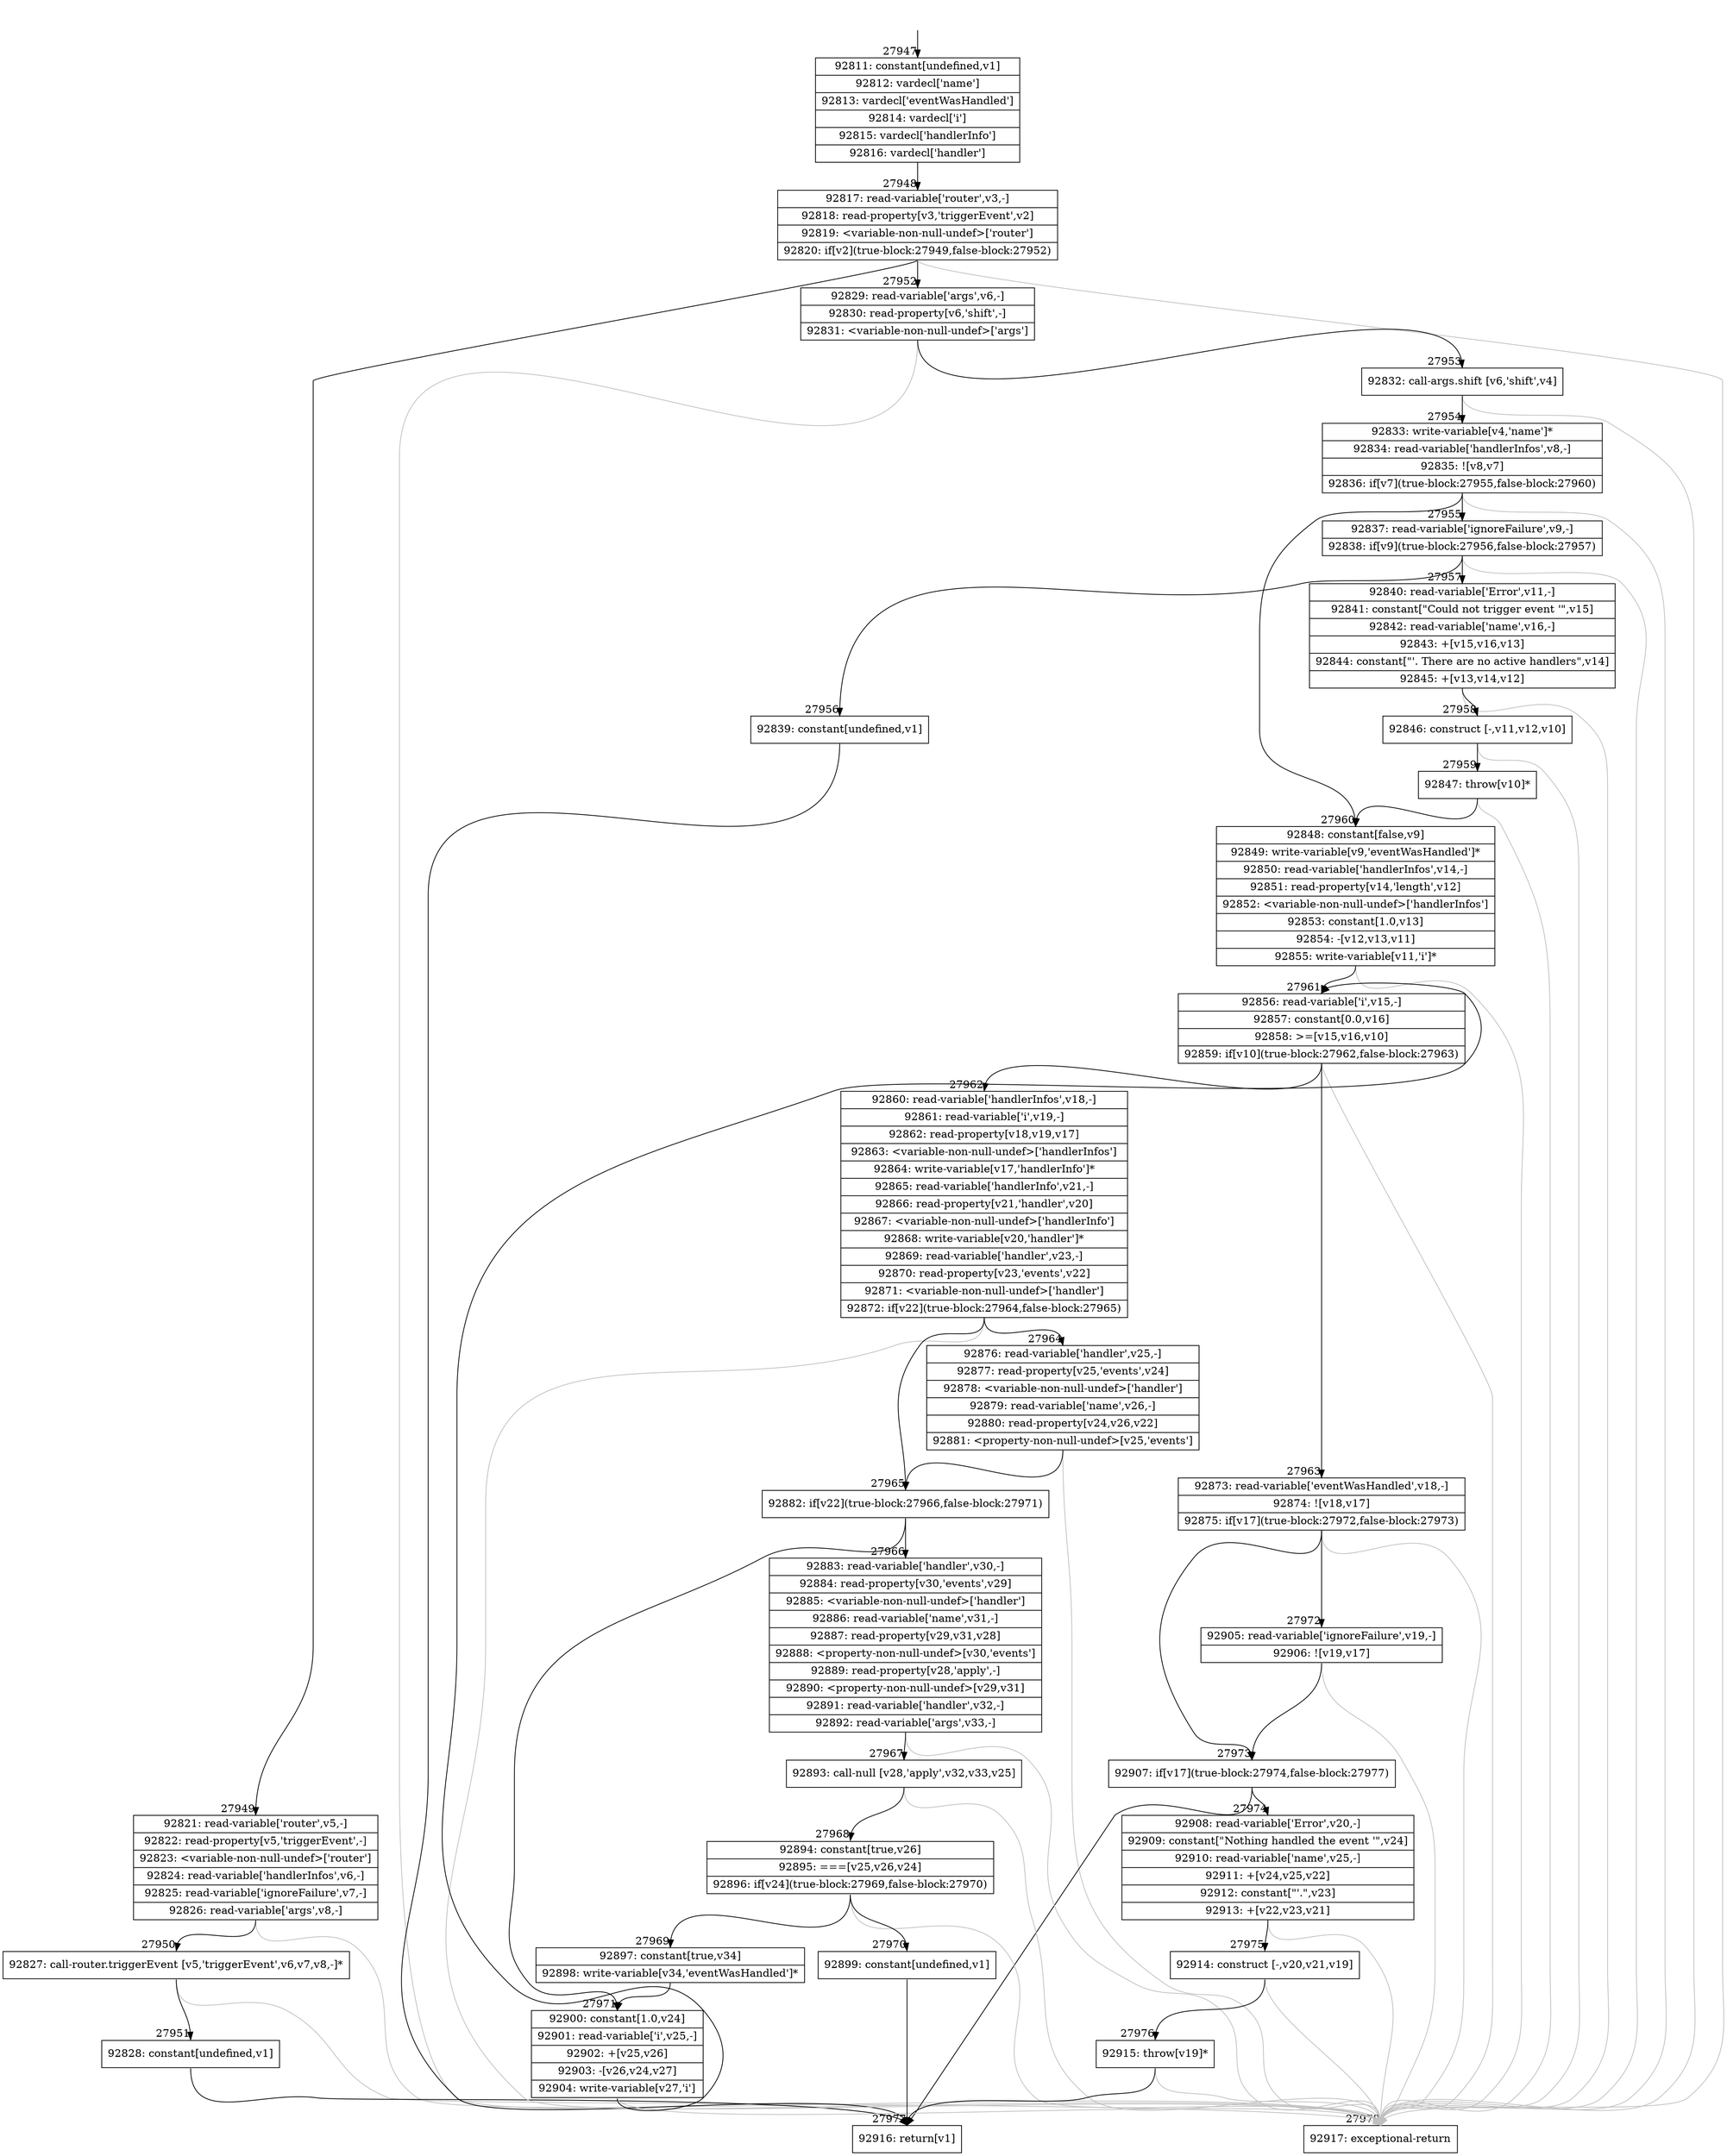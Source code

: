 digraph {
rankdir="TD"
BB_entry2446[shape=none,label=""];
BB_entry2446 -> BB27947 [tailport=s, headport=n, headlabel="    27947"]
BB27947 [shape=record label="{92811: constant[undefined,v1]|92812: vardecl['name']|92813: vardecl['eventWasHandled']|92814: vardecl['i']|92815: vardecl['handlerInfo']|92816: vardecl['handler']}" ] 
BB27947 -> BB27948 [tailport=s, headport=n, headlabel="      27948"]
BB27948 [shape=record label="{92817: read-variable['router',v3,-]|92818: read-property[v3,'triggerEvent',v2]|92819: \<variable-non-null-undef\>['router']|92820: if[v2](true-block:27949,false-block:27952)}" ] 
BB27948 -> BB27949 [tailport=s, headport=n, headlabel="      27949"]
BB27948 -> BB27952 [tailport=s, headport=n, headlabel="      27952"]
BB27948 -> BB27978 [tailport=s, headport=n, color=gray, headlabel="      27978"]
BB27949 [shape=record label="{92821: read-variable['router',v5,-]|92822: read-property[v5,'triggerEvent',-]|92823: \<variable-non-null-undef\>['router']|92824: read-variable['handlerInfos',v6,-]|92825: read-variable['ignoreFailure',v7,-]|92826: read-variable['args',v8,-]}" ] 
BB27949 -> BB27950 [tailport=s, headport=n, headlabel="      27950"]
BB27949 -> BB27978 [tailport=s, headport=n, color=gray]
BB27950 [shape=record label="{92827: call-router.triggerEvent [v5,'triggerEvent',v6,v7,v8,-]*}" ] 
BB27950 -> BB27951 [tailport=s, headport=n, headlabel="      27951"]
BB27950 -> BB27978 [tailport=s, headport=n, color=gray]
BB27951 [shape=record label="{92828: constant[undefined,v1]}" ] 
BB27951 -> BB27977 [tailport=s, headport=n, headlabel="      27977"]
BB27952 [shape=record label="{92829: read-variable['args',v6,-]|92830: read-property[v6,'shift',-]|92831: \<variable-non-null-undef\>['args']}" ] 
BB27952 -> BB27953 [tailport=s, headport=n, headlabel="      27953"]
BB27952 -> BB27978 [tailport=s, headport=n, color=gray]
BB27953 [shape=record label="{92832: call-args.shift [v6,'shift',v4]}" ] 
BB27953 -> BB27954 [tailport=s, headport=n, headlabel="      27954"]
BB27953 -> BB27978 [tailport=s, headport=n, color=gray]
BB27954 [shape=record label="{92833: write-variable[v4,'name']*|92834: read-variable['handlerInfos',v8,-]|92835: ![v8,v7]|92836: if[v7](true-block:27955,false-block:27960)}" ] 
BB27954 -> BB27955 [tailport=s, headport=n, headlabel="      27955"]
BB27954 -> BB27960 [tailport=s, headport=n, headlabel="      27960"]
BB27954 -> BB27978 [tailport=s, headport=n, color=gray]
BB27955 [shape=record label="{92837: read-variable['ignoreFailure',v9,-]|92838: if[v9](true-block:27956,false-block:27957)}" ] 
BB27955 -> BB27956 [tailport=s, headport=n, headlabel="      27956"]
BB27955 -> BB27957 [tailport=s, headport=n, headlabel="      27957"]
BB27955 -> BB27978 [tailport=s, headport=n, color=gray]
BB27956 [shape=record label="{92839: constant[undefined,v1]}" ] 
BB27956 -> BB27977 [tailport=s, headport=n]
BB27957 [shape=record label="{92840: read-variable['Error',v11,-]|92841: constant[\"Could not trigger event '\",v15]|92842: read-variable['name',v16,-]|92843: +[v15,v16,v13]|92844: constant[\"'. There are no active handlers\",v14]|92845: +[v13,v14,v12]}" ] 
BB27957 -> BB27958 [tailport=s, headport=n, headlabel="      27958"]
BB27957 -> BB27978 [tailport=s, headport=n, color=gray]
BB27958 [shape=record label="{92846: construct [-,v11,v12,v10]}" ] 
BB27958 -> BB27959 [tailport=s, headport=n, headlabel="      27959"]
BB27958 -> BB27978 [tailport=s, headport=n, color=gray]
BB27959 [shape=record label="{92847: throw[v10]*}" ] 
BB27959 -> BB27960 [tailport=s, headport=n]
BB27959 -> BB27978 [tailport=s, headport=n, color=gray]
BB27960 [shape=record label="{92848: constant[false,v9]|92849: write-variable[v9,'eventWasHandled']*|92850: read-variable['handlerInfos',v14,-]|92851: read-property[v14,'length',v12]|92852: \<variable-non-null-undef\>['handlerInfos']|92853: constant[1.0,v13]|92854: -[v12,v13,v11]|92855: write-variable[v11,'i']*}" ] 
BB27960 -> BB27961 [tailport=s, headport=n, headlabel="      27961"]
BB27960 -> BB27978 [tailport=s, headport=n, color=gray]
BB27961 [shape=record label="{92856: read-variable['i',v15,-]|92857: constant[0.0,v16]|92858: \>=[v15,v16,v10]|92859: if[v10](true-block:27962,false-block:27963)}" ] 
BB27961 -> BB27962 [tailport=s, headport=n, headlabel="      27962"]
BB27961 -> BB27963 [tailport=s, headport=n, headlabel="      27963"]
BB27961 -> BB27978 [tailport=s, headport=n, color=gray]
BB27962 [shape=record label="{92860: read-variable['handlerInfos',v18,-]|92861: read-variable['i',v19,-]|92862: read-property[v18,v19,v17]|92863: \<variable-non-null-undef\>['handlerInfos']|92864: write-variable[v17,'handlerInfo']*|92865: read-variable['handlerInfo',v21,-]|92866: read-property[v21,'handler',v20]|92867: \<variable-non-null-undef\>['handlerInfo']|92868: write-variable[v20,'handler']*|92869: read-variable['handler',v23,-]|92870: read-property[v23,'events',v22]|92871: \<variable-non-null-undef\>['handler']|92872: if[v22](true-block:27964,false-block:27965)}" ] 
BB27962 -> BB27965 [tailport=s, headport=n, headlabel="      27965"]
BB27962 -> BB27964 [tailport=s, headport=n, headlabel="      27964"]
BB27962 -> BB27978 [tailport=s, headport=n, color=gray]
BB27963 [shape=record label="{92873: read-variable['eventWasHandled',v18,-]|92874: ![v18,v17]|92875: if[v17](true-block:27972,false-block:27973)}" ] 
BB27963 -> BB27973 [tailport=s, headport=n, headlabel="      27973"]
BB27963 -> BB27972 [tailport=s, headport=n, headlabel="      27972"]
BB27963 -> BB27978 [tailport=s, headport=n, color=gray]
BB27964 [shape=record label="{92876: read-variable['handler',v25,-]|92877: read-property[v25,'events',v24]|92878: \<variable-non-null-undef\>['handler']|92879: read-variable['name',v26,-]|92880: read-property[v24,v26,v22]|92881: \<property-non-null-undef\>[v25,'events']}" ] 
BB27964 -> BB27965 [tailport=s, headport=n]
BB27964 -> BB27978 [tailport=s, headport=n, color=gray]
BB27965 [shape=record label="{92882: if[v22](true-block:27966,false-block:27971)}" ] 
BB27965 -> BB27966 [tailport=s, headport=n, headlabel="      27966"]
BB27965 -> BB27971 [tailport=s, headport=n, headlabel="      27971"]
BB27966 [shape=record label="{92883: read-variable['handler',v30,-]|92884: read-property[v30,'events',v29]|92885: \<variable-non-null-undef\>['handler']|92886: read-variable['name',v31,-]|92887: read-property[v29,v31,v28]|92888: \<property-non-null-undef\>[v30,'events']|92889: read-property[v28,'apply',-]|92890: \<property-non-null-undef\>[v29,v31]|92891: read-variable['handler',v32,-]|92892: read-variable['args',v33,-]}" ] 
BB27966 -> BB27967 [tailport=s, headport=n, headlabel="      27967"]
BB27966 -> BB27978 [tailport=s, headport=n, color=gray]
BB27967 [shape=record label="{92893: call-null [v28,'apply',v32,v33,v25]}" ] 
BB27967 -> BB27968 [tailport=s, headport=n, headlabel="      27968"]
BB27967 -> BB27978 [tailport=s, headport=n, color=gray]
BB27968 [shape=record label="{92894: constant[true,v26]|92895: ===[v25,v26,v24]|92896: if[v24](true-block:27969,false-block:27970)}" ] 
BB27968 -> BB27969 [tailport=s, headport=n, headlabel="      27969"]
BB27968 -> BB27970 [tailport=s, headport=n, headlabel="      27970"]
BB27968 -> BB27978 [tailport=s, headport=n, color=gray]
BB27969 [shape=record label="{92897: constant[true,v34]|92898: write-variable[v34,'eventWasHandled']*}" ] 
BB27969 -> BB27971 [tailport=s, headport=n]
BB27970 [shape=record label="{92899: constant[undefined,v1]}" ] 
BB27970 -> BB27977 [tailport=s, headport=n]
BB27971 [shape=record label="{92900: constant[1.0,v24]|92901: read-variable['i',v25,-]|92902: +[v25,v26]|92903: -[v26,v24,v27]|92904: write-variable[v27,'i']}" ] 
BB27971 -> BB27961 [tailport=s, headport=n]
BB27971 -> BB27978 [tailport=s, headport=n, color=gray]
BB27972 [shape=record label="{92905: read-variable['ignoreFailure',v19,-]|92906: ![v19,v17]}" ] 
BB27972 -> BB27973 [tailport=s, headport=n]
BB27972 -> BB27978 [tailport=s, headport=n, color=gray]
BB27973 [shape=record label="{92907: if[v17](true-block:27974,false-block:27977)}" ] 
BB27973 -> BB27974 [tailport=s, headport=n, headlabel="      27974"]
BB27973 -> BB27977 [tailport=s, headport=n]
BB27974 [shape=record label="{92908: read-variable['Error',v20,-]|92909: constant[\"Nothing handled the event '\",v24]|92910: read-variable['name',v25,-]|92911: +[v24,v25,v22]|92912: constant[\"'.\",v23]|92913: +[v22,v23,v21]}" ] 
BB27974 -> BB27975 [tailport=s, headport=n, headlabel="      27975"]
BB27974 -> BB27978 [tailport=s, headport=n, color=gray]
BB27975 [shape=record label="{92914: construct [-,v20,v21,v19]}" ] 
BB27975 -> BB27976 [tailport=s, headport=n, headlabel="      27976"]
BB27975 -> BB27978 [tailport=s, headport=n, color=gray]
BB27976 [shape=record label="{92915: throw[v19]*}" ] 
BB27976 -> BB27977 [tailport=s, headport=n]
BB27976 -> BB27978 [tailport=s, headport=n, color=gray]
BB27977 [shape=record label="{92916: return[v1]}" ] 
BB27978 [shape=record label="{92917: exceptional-return}" ] 
//#$~ 50133
}
